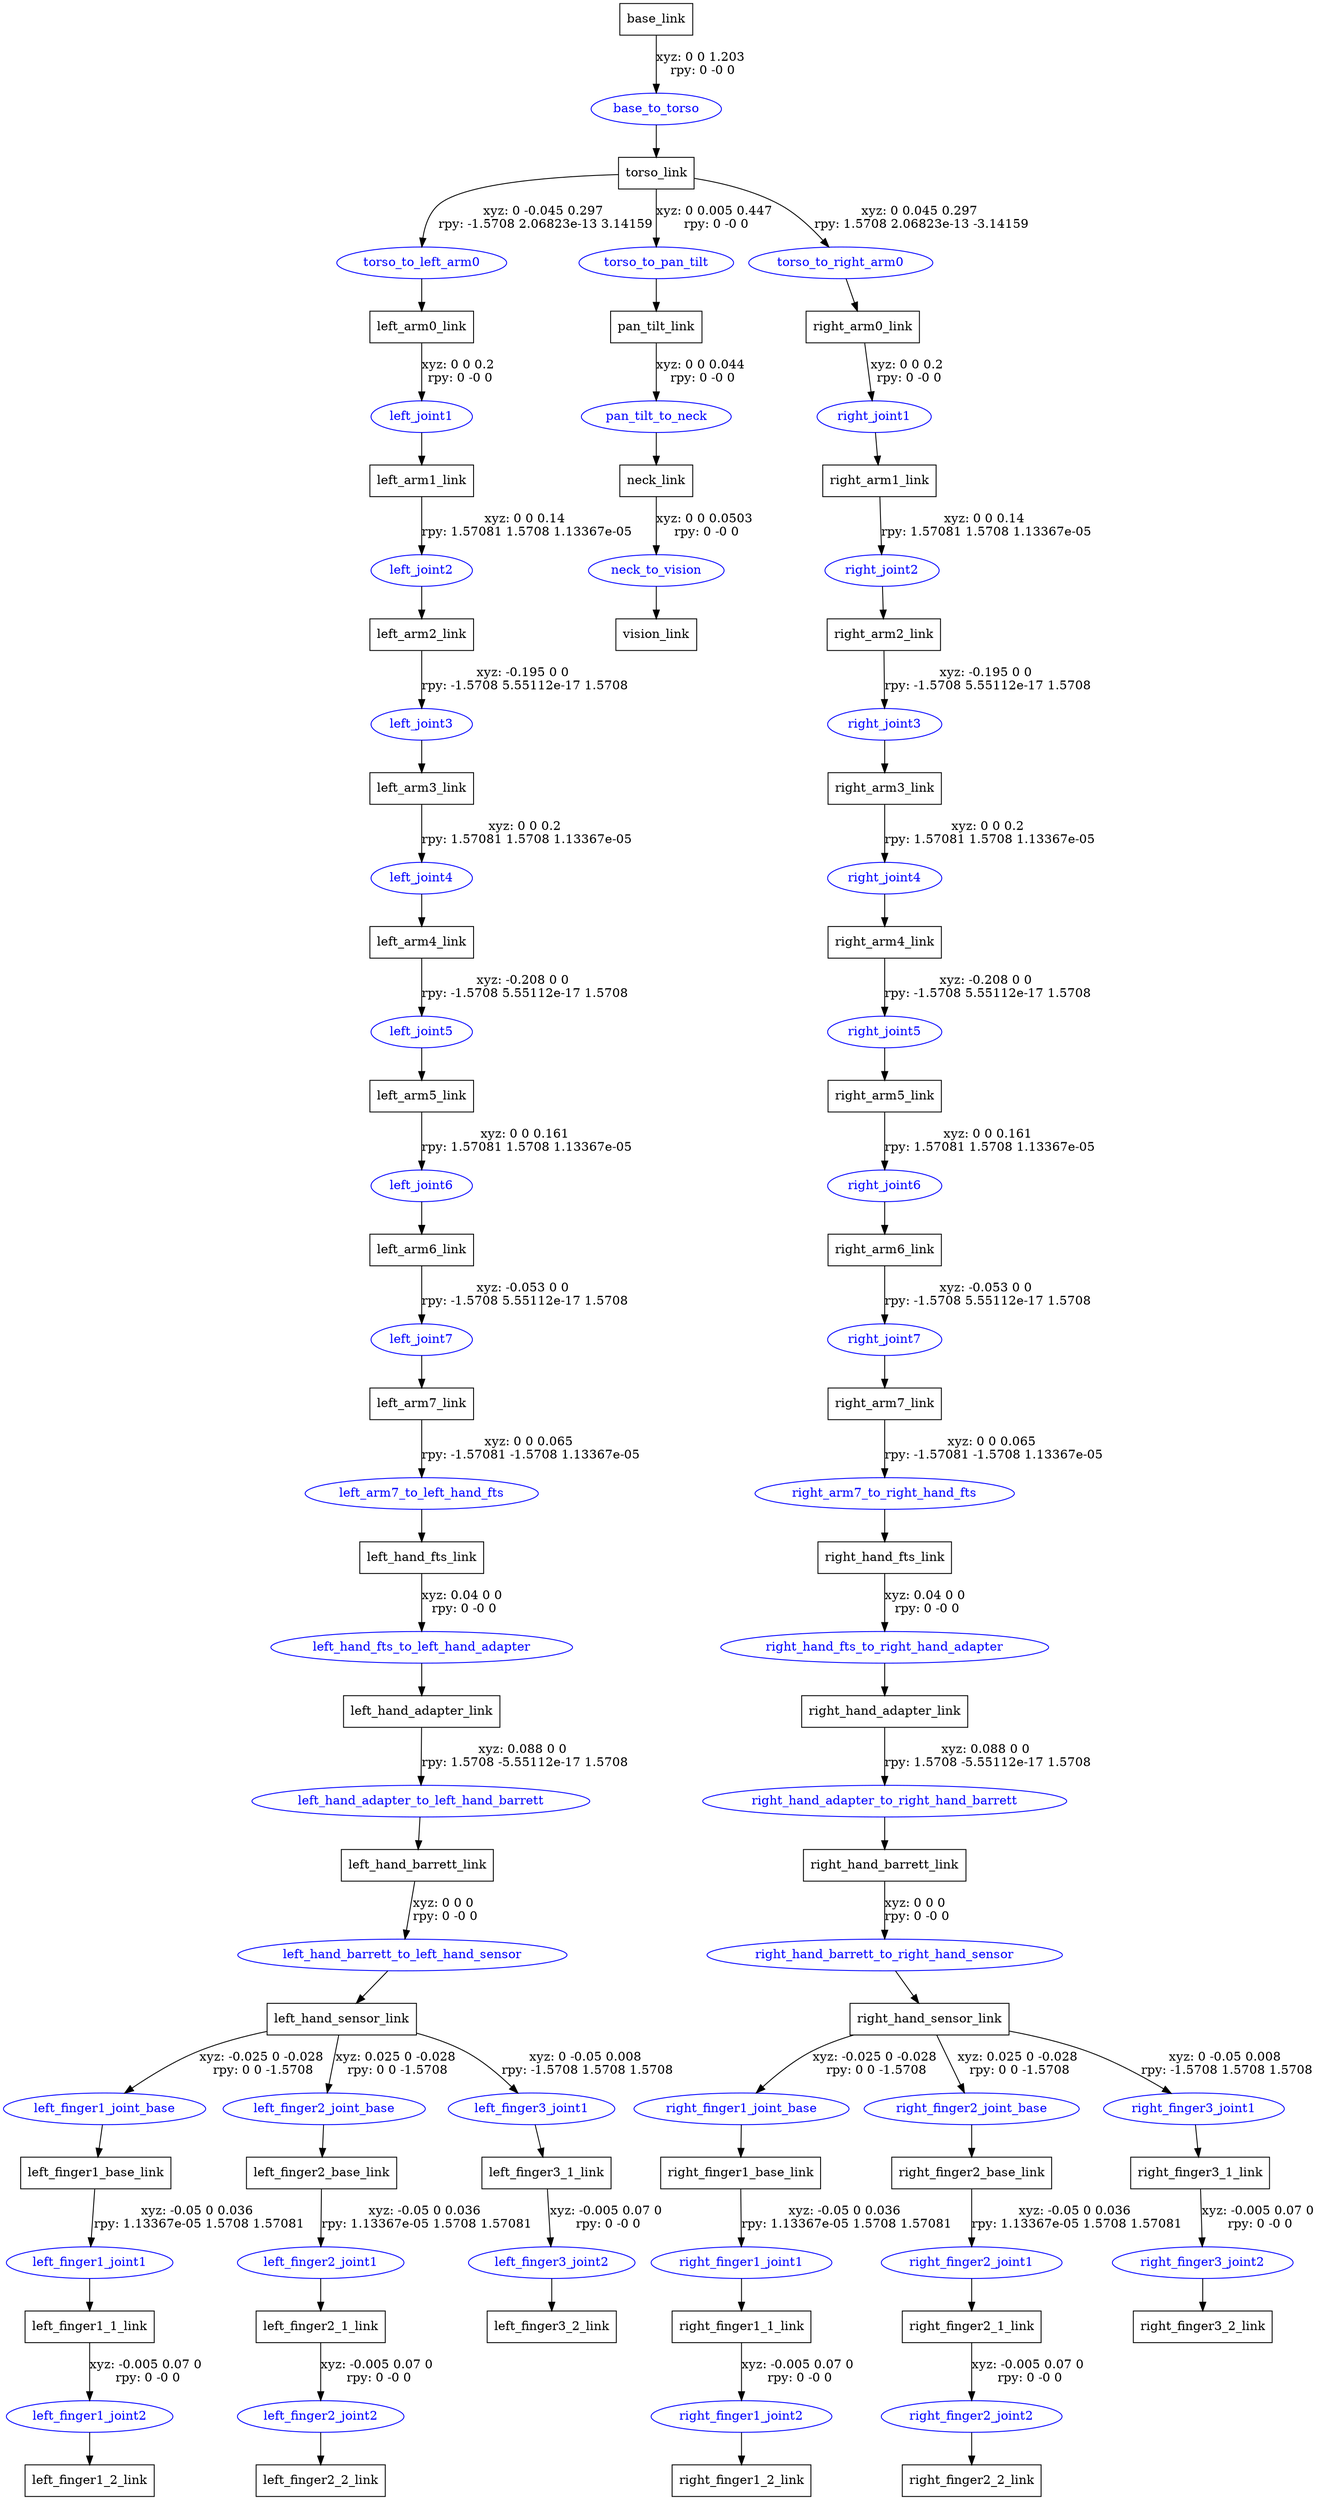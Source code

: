 digraph G {
node [shape=box];
"base_link" [label="base_link"];
"torso_link" [label="torso_link"];
"left_arm0_link" [label="left_arm0_link"];
"left_arm1_link" [label="left_arm1_link"];
"left_arm2_link" [label="left_arm2_link"];
"left_arm3_link" [label="left_arm3_link"];
"left_arm4_link" [label="left_arm4_link"];
"left_arm5_link" [label="left_arm5_link"];
"left_arm6_link" [label="left_arm6_link"];
"left_arm7_link" [label="left_arm7_link"];
"left_hand_fts_link" [label="left_hand_fts_link"];
"left_hand_adapter_link" [label="left_hand_adapter_link"];
"left_hand_barrett_link" [label="left_hand_barrett_link"];
"left_hand_sensor_link" [label="left_hand_sensor_link"];
"left_finger1_base_link" [label="left_finger1_base_link"];
"left_finger1_1_link" [label="left_finger1_1_link"];
"left_finger1_2_link" [label="left_finger1_2_link"];
"left_finger2_base_link" [label="left_finger2_base_link"];
"left_finger2_1_link" [label="left_finger2_1_link"];
"left_finger2_2_link" [label="left_finger2_2_link"];
"left_finger3_1_link" [label="left_finger3_1_link"];
"left_finger3_2_link" [label="left_finger3_2_link"];
"pan_tilt_link" [label="pan_tilt_link"];
"neck_link" [label="neck_link"];
"vision_link" [label="vision_link"];
"right_arm0_link" [label="right_arm0_link"];
"right_arm1_link" [label="right_arm1_link"];
"right_arm2_link" [label="right_arm2_link"];
"right_arm3_link" [label="right_arm3_link"];
"right_arm4_link" [label="right_arm4_link"];
"right_arm5_link" [label="right_arm5_link"];
"right_arm6_link" [label="right_arm6_link"];
"right_arm7_link" [label="right_arm7_link"];
"right_hand_fts_link" [label="right_hand_fts_link"];
"right_hand_adapter_link" [label="right_hand_adapter_link"];
"right_hand_barrett_link" [label="right_hand_barrett_link"];
"right_hand_sensor_link" [label="right_hand_sensor_link"];
"right_finger1_base_link" [label="right_finger1_base_link"];
"right_finger1_1_link" [label="right_finger1_1_link"];
"right_finger1_2_link" [label="right_finger1_2_link"];
"right_finger2_base_link" [label="right_finger2_base_link"];
"right_finger2_1_link" [label="right_finger2_1_link"];
"right_finger2_2_link" [label="right_finger2_2_link"];
"right_finger3_1_link" [label="right_finger3_1_link"];
"right_finger3_2_link" [label="right_finger3_2_link"];
node [shape=ellipse, color=blue, fontcolor=blue];
"base_link" -> "base_to_torso" [label="xyz: 0 0 1.203 \nrpy: 0 -0 0"]
"base_to_torso" -> "torso_link"
"torso_link" -> "torso_to_left_arm0" [label="xyz: 0 -0.045 0.297 \nrpy: -1.5708 2.06823e-13 3.14159"]
"torso_to_left_arm0" -> "left_arm0_link"
"left_arm0_link" -> "left_joint1" [label="xyz: 0 0 0.2 \nrpy: 0 -0 0"]
"left_joint1" -> "left_arm1_link"
"left_arm1_link" -> "left_joint2" [label="xyz: 0 0 0.14 \nrpy: 1.57081 1.5708 1.13367e-05"]
"left_joint2" -> "left_arm2_link"
"left_arm2_link" -> "left_joint3" [label="xyz: -0.195 0 0 \nrpy: -1.5708 5.55112e-17 1.5708"]
"left_joint3" -> "left_arm3_link"
"left_arm3_link" -> "left_joint4" [label="xyz: 0 0 0.2 \nrpy: 1.57081 1.5708 1.13367e-05"]
"left_joint4" -> "left_arm4_link"
"left_arm4_link" -> "left_joint5" [label="xyz: -0.208 0 0 \nrpy: -1.5708 5.55112e-17 1.5708"]
"left_joint5" -> "left_arm5_link"
"left_arm5_link" -> "left_joint6" [label="xyz: 0 0 0.161 \nrpy: 1.57081 1.5708 1.13367e-05"]
"left_joint6" -> "left_arm6_link"
"left_arm6_link" -> "left_joint7" [label="xyz: -0.053 0 0 \nrpy: -1.5708 5.55112e-17 1.5708"]
"left_joint7" -> "left_arm7_link"
"left_arm7_link" -> "left_arm7_to_left_hand_fts" [label="xyz: 0 0 0.065 \nrpy: -1.57081 -1.5708 1.13367e-05"]
"left_arm7_to_left_hand_fts" -> "left_hand_fts_link"
"left_hand_fts_link" -> "left_hand_fts_to_left_hand_adapter" [label="xyz: 0.04 0 0 \nrpy: 0 -0 0"]
"left_hand_fts_to_left_hand_adapter" -> "left_hand_adapter_link"
"left_hand_adapter_link" -> "left_hand_adapter_to_left_hand_barrett" [label="xyz: 0.088 0 0 \nrpy: 1.5708 -5.55112e-17 1.5708"]
"left_hand_adapter_to_left_hand_barrett" -> "left_hand_barrett_link"
"left_hand_barrett_link" -> "left_hand_barrett_to_left_hand_sensor" [label="xyz: 0 0 0 \nrpy: 0 -0 0"]
"left_hand_barrett_to_left_hand_sensor" -> "left_hand_sensor_link"
"left_hand_sensor_link" -> "left_finger1_joint_base" [label="xyz: -0.025 0 -0.028 \nrpy: 0 0 -1.5708"]
"left_finger1_joint_base" -> "left_finger1_base_link"
"left_finger1_base_link" -> "left_finger1_joint1" [label="xyz: -0.05 0 0.036 \nrpy: 1.13367e-05 1.5708 1.57081"]
"left_finger1_joint1" -> "left_finger1_1_link"
"left_finger1_1_link" -> "left_finger1_joint2" [label="xyz: -0.005 0.07 0 \nrpy: 0 -0 0"]
"left_finger1_joint2" -> "left_finger1_2_link"
"left_hand_sensor_link" -> "left_finger2_joint_base" [label="xyz: 0.025 0 -0.028 \nrpy: 0 0 -1.5708"]
"left_finger2_joint_base" -> "left_finger2_base_link"
"left_finger2_base_link" -> "left_finger2_joint1" [label="xyz: -0.05 0 0.036 \nrpy: 1.13367e-05 1.5708 1.57081"]
"left_finger2_joint1" -> "left_finger2_1_link"
"left_finger2_1_link" -> "left_finger2_joint2" [label="xyz: -0.005 0.07 0 \nrpy: 0 -0 0"]
"left_finger2_joint2" -> "left_finger2_2_link"
"left_hand_sensor_link" -> "left_finger3_joint1" [label="xyz: 0 -0.05 0.008 \nrpy: -1.5708 1.5708 1.5708"]
"left_finger3_joint1" -> "left_finger3_1_link"
"left_finger3_1_link" -> "left_finger3_joint2" [label="xyz: -0.005 0.07 0 \nrpy: 0 -0 0"]
"left_finger3_joint2" -> "left_finger3_2_link"
"torso_link" -> "torso_to_pan_tilt" [label="xyz: 0 0.005 0.447 \nrpy: 0 -0 0"]
"torso_to_pan_tilt" -> "pan_tilt_link"
"pan_tilt_link" -> "pan_tilt_to_neck" [label="xyz: 0 0 0.044 \nrpy: 0 -0 0"]
"pan_tilt_to_neck" -> "neck_link"
"neck_link" -> "neck_to_vision" [label="xyz: 0 0 0.0503 \nrpy: 0 -0 0"]
"neck_to_vision" -> "vision_link"
"torso_link" -> "torso_to_right_arm0" [label="xyz: 0 0.045 0.297 \nrpy: 1.5708 2.06823e-13 -3.14159"]
"torso_to_right_arm0" -> "right_arm0_link"
"right_arm0_link" -> "right_joint1" [label="xyz: 0 0 0.2 \nrpy: 0 -0 0"]
"right_joint1" -> "right_arm1_link"
"right_arm1_link" -> "right_joint2" [label="xyz: 0 0 0.14 \nrpy: 1.57081 1.5708 1.13367e-05"]
"right_joint2" -> "right_arm2_link"
"right_arm2_link" -> "right_joint3" [label="xyz: -0.195 0 0 \nrpy: -1.5708 5.55112e-17 1.5708"]
"right_joint3" -> "right_arm3_link"
"right_arm3_link" -> "right_joint4" [label="xyz: 0 0 0.2 \nrpy: 1.57081 1.5708 1.13367e-05"]
"right_joint4" -> "right_arm4_link"
"right_arm4_link" -> "right_joint5" [label="xyz: -0.208 0 0 \nrpy: -1.5708 5.55112e-17 1.5708"]
"right_joint5" -> "right_arm5_link"
"right_arm5_link" -> "right_joint6" [label="xyz: 0 0 0.161 \nrpy: 1.57081 1.5708 1.13367e-05"]
"right_joint6" -> "right_arm6_link"
"right_arm6_link" -> "right_joint7" [label="xyz: -0.053 0 0 \nrpy: -1.5708 5.55112e-17 1.5708"]
"right_joint7" -> "right_arm7_link"
"right_arm7_link" -> "right_arm7_to_right_hand_fts" [label="xyz: 0 0 0.065 \nrpy: -1.57081 -1.5708 1.13367e-05"]
"right_arm7_to_right_hand_fts" -> "right_hand_fts_link"
"right_hand_fts_link" -> "right_hand_fts_to_right_hand_adapter" [label="xyz: 0.04 0 0 \nrpy: 0 -0 0"]
"right_hand_fts_to_right_hand_adapter" -> "right_hand_adapter_link"
"right_hand_adapter_link" -> "right_hand_adapter_to_right_hand_barrett" [label="xyz: 0.088 0 0 \nrpy: 1.5708 -5.55112e-17 1.5708"]
"right_hand_adapter_to_right_hand_barrett" -> "right_hand_barrett_link"
"right_hand_barrett_link" -> "right_hand_barrett_to_right_hand_sensor" [label="xyz: 0 0 0 \nrpy: 0 -0 0"]
"right_hand_barrett_to_right_hand_sensor" -> "right_hand_sensor_link"
"right_hand_sensor_link" -> "right_finger1_joint_base" [label="xyz: -0.025 0 -0.028 \nrpy: 0 0 -1.5708"]
"right_finger1_joint_base" -> "right_finger1_base_link"
"right_finger1_base_link" -> "right_finger1_joint1" [label="xyz: -0.05 0 0.036 \nrpy: 1.13367e-05 1.5708 1.57081"]
"right_finger1_joint1" -> "right_finger1_1_link"
"right_finger1_1_link" -> "right_finger1_joint2" [label="xyz: -0.005 0.07 0 \nrpy: 0 -0 0"]
"right_finger1_joint2" -> "right_finger1_2_link"
"right_hand_sensor_link" -> "right_finger2_joint_base" [label="xyz: 0.025 0 -0.028 \nrpy: 0 0 -1.5708"]
"right_finger2_joint_base" -> "right_finger2_base_link"
"right_finger2_base_link" -> "right_finger2_joint1" [label="xyz: -0.05 0 0.036 \nrpy: 1.13367e-05 1.5708 1.57081"]
"right_finger2_joint1" -> "right_finger2_1_link"
"right_finger2_1_link" -> "right_finger2_joint2" [label="xyz: -0.005 0.07 0 \nrpy: 0 -0 0"]
"right_finger2_joint2" -> "right_finger2_2_link"
"right_hand_sensor_link" -> "right_finger3_joint1" [label="xyz: 0 -0.05 0.008 \nrpy: -1.5708 1.5708 1.5708"]
"right_finger3_joint1" -> "right_finger3_1_link"
"right_finger3_1_link" -> "right_finger3_joint2" [label="xyz: -0.005 0.07 0 \nrpy: 0 -0 0"]
"right_finger3_joint2" -> "right_finger3_2_link"
}
